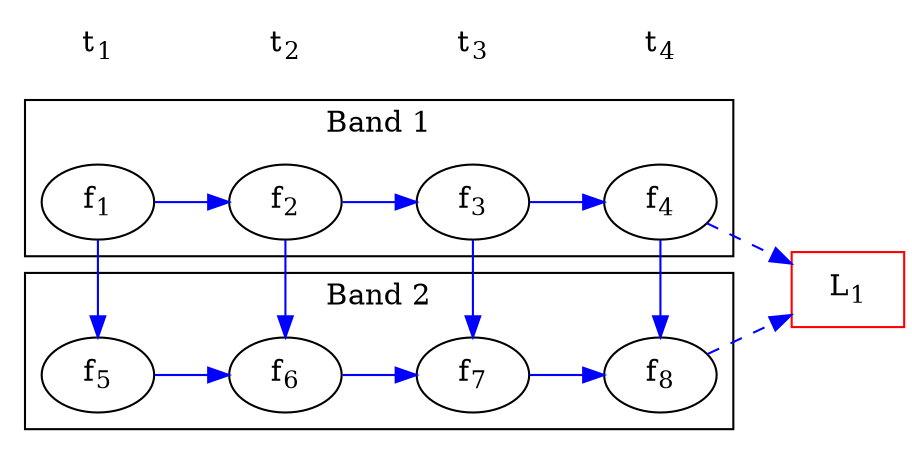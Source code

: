 digraph one2one {
    rankdir=LR;
    f1 [label=<f<SUB>1</SUB>>];
    f2 [label=<f<SUB>2</SUB>>];
    f3 [label=<f<SUB>3</SUB>>];
    f4 [label=<f<SUB>4</SUB>>];
    f5 [label=<f<SUB>5</SUB>>];
    f6 [label=<f<SUB>6</SUB>>];
    f7 [label=<f<SUB>7</SUB>>];
    f8 [label=<f<SUB>8</SUB>>];

    subgraph cluster0 {
        node [style=filled,color=white];
        f1 -> f2 -> f3 -> f4 [color=blue];
        label = "Band 1";
    }
    subgraph cluster1 {
        rank = min;
        node [style=filled];
        f5 -> f6 -> f7 -> f8 [color=blue];
        label = "Band 2";
    }
    edge[color=blue, constraint=false];
    f1 -> f5;
    f2 -> f6;
    f3 -> f7;
    f4 -> f8;

    edge[color=blue, style=dashed, constraint=true];
    f8 -> l1;
    f4 -> l1;
    l1[label=<L<SUB>1</SUB>>, shape=box, color=red];

    node[shape=none];
    edge[style=invis];
    t1 [label=<t<SUB>1</SUB>>];
    t2 [label=<t<SUB>2</SUB>>];
    t3 [label=<t<SUB>3</SUB>>];
    t4 [label=<t<SUB>4</SUB>>];
    t1 -> t2 -> t3 -> t4;
}
